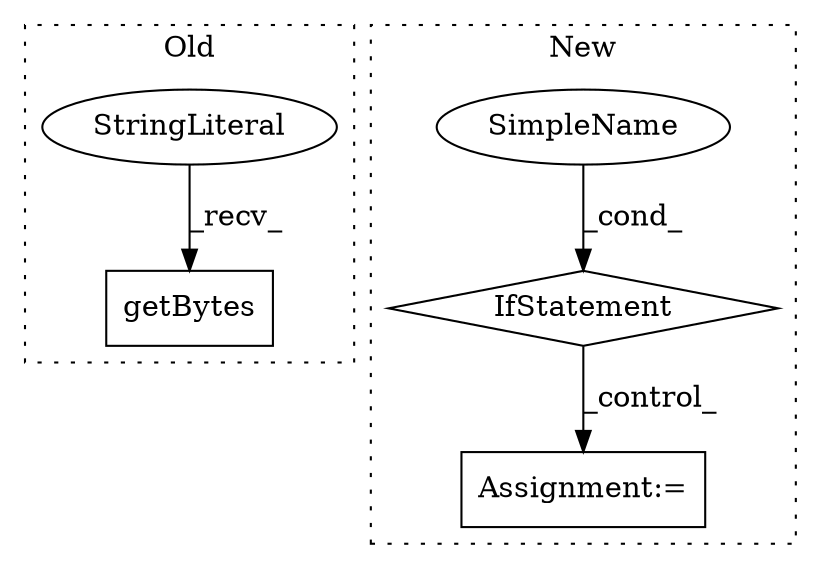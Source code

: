 digraph G {
subgraph cluster0 {
1 [label="getBytes" a="32" s="2257" l="10" shape="box"];
5 [label="StringLiteral" a="45" s="2252" l="4" shape="ellipse"];
label = "Old";
style="dotted";
}
subgraph cluster1 {
2 [label="IfStatement" a="25" s="1938,1947" l="4,2" shape="diamond"];
3 [label="SimpleName" a="42" s="1942" l="5" shape="ellipse"];
4 [label="Assignment:=" a="7" s="1970" l="2" shape="box"];
label = "New";
style="dotted";
}
2 -> 4 [label="_control_"];
3 -> 2 [label="_cond_"];
5 -> 1 [label="_recv_"];
}